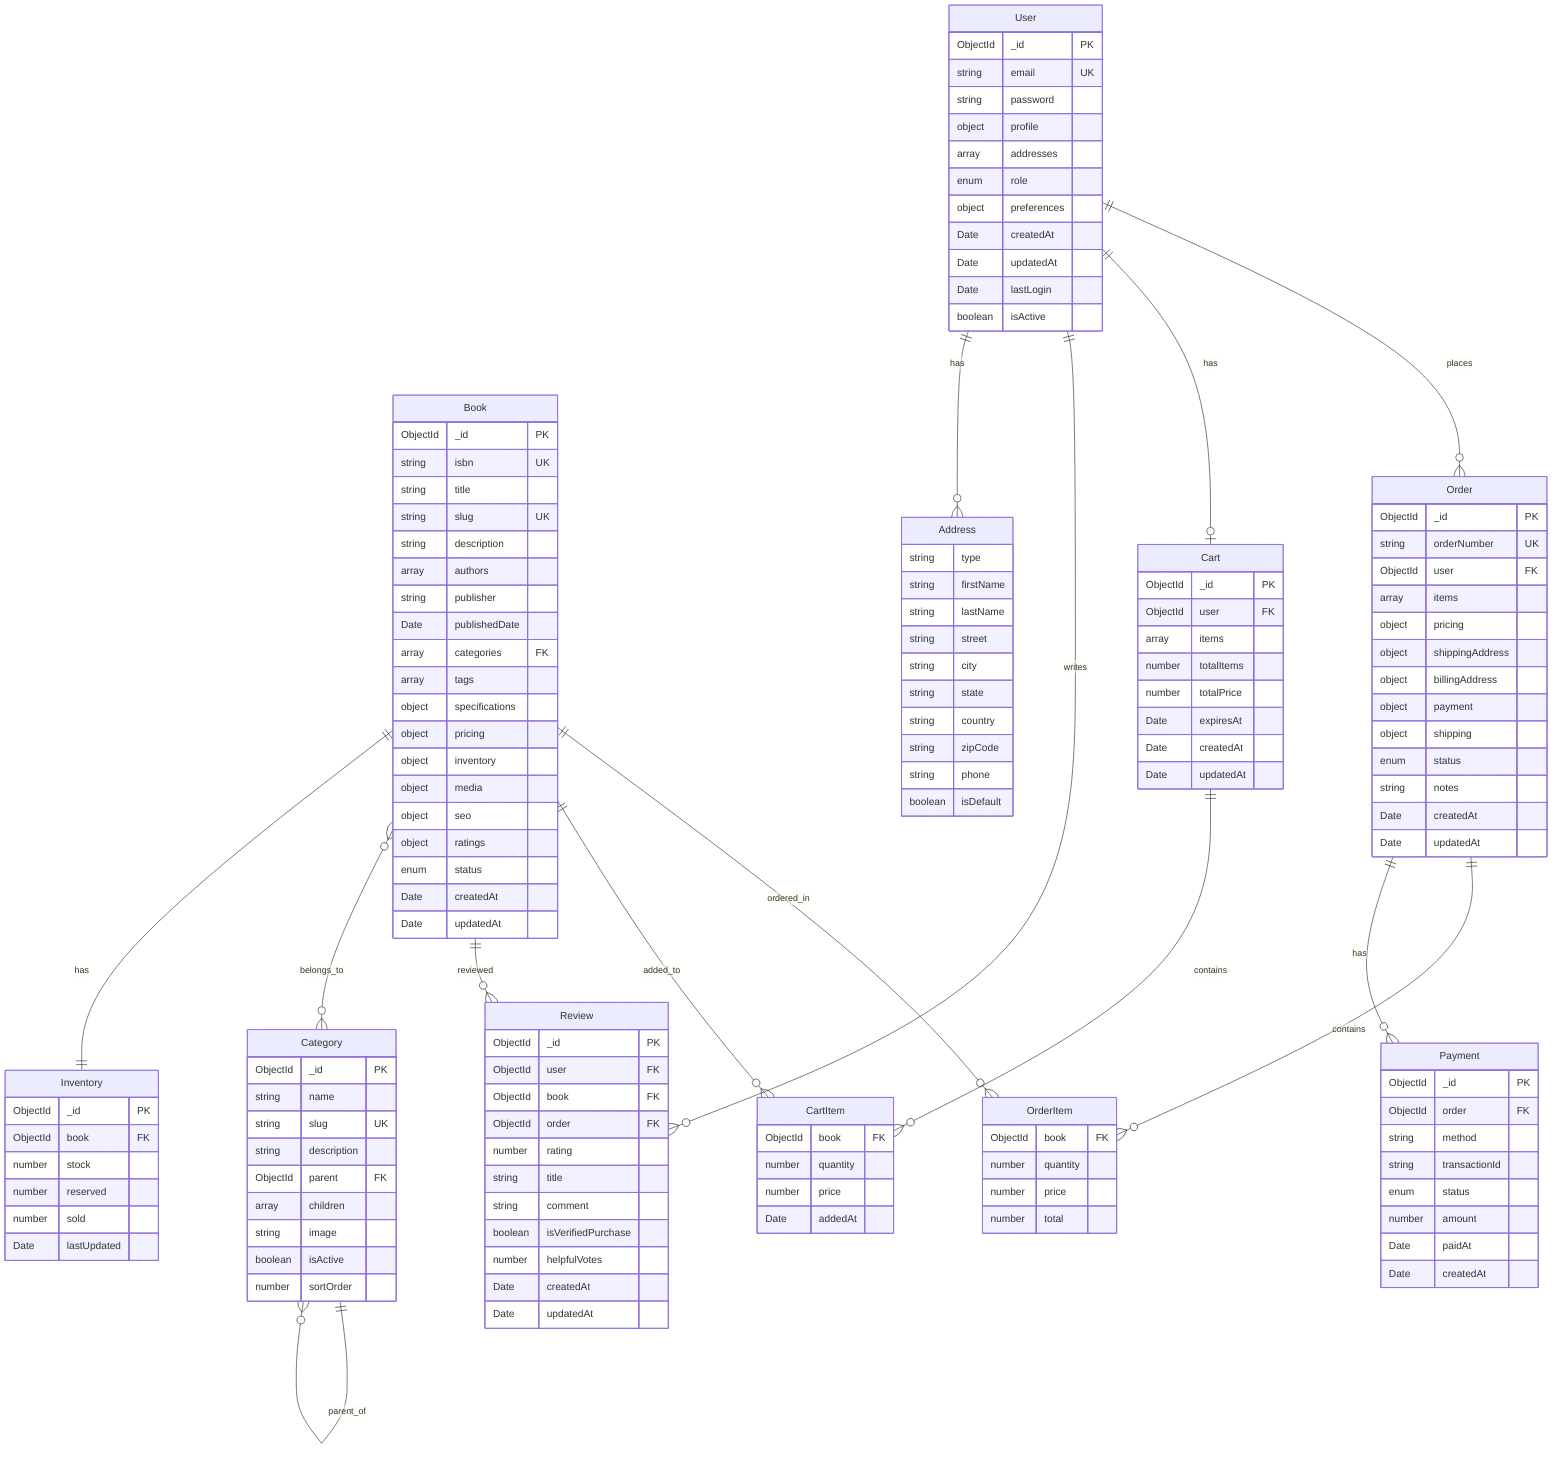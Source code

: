 erDiagram
    User {
        ObjectId _id PK
        string email UK
        string password
        object profile
        array addresses
        enum role
        object preferences
        Date createdAt
        Date updatedAt
        Date lastLogin
        boolean isActive
    }
    
    Book {
        ObjectId _id PK
        string isbn UK
        string title
        string slug UK
        string description
        array authors
        string publisher
        Date publishedDate
        array categories FK
        array tags
        object specifications
        object pricing
        object inventory
        object media
        object seo
        object ratings
        enum status
        Date createdAt
        Date updatedAt
    }
    
    Category {
        ObjectId _id PK
        string name
        string slug UK
        string description
        ObjectId parent FK
        array children
        string image
        boolean isActive
        number sortOrder
    }
    
    Order {
        ObjectId _id PK
        string orderNumber UK
        ObjectId user FK
        array items
        object pricing
        object shippingAddress
        object billingAddress
        object payment
        object shipping
        enum status
        string notes
        Date createdAt
        Date updatedAt
    }
    
    OrderItem {
        ObjectId book FK
        number quantity
        number price
        number total
    }
    
    Cart {
        ObjectId _id PK
        ObjectId user FK
        array items
        number totalItems
        number totalPrice
        Date expiresAt
        Date createdAt
        Date updatedAt
    }
    
    CartItem {
        ObjectId book FK
        number quantity
        number price
        Date addedAt
    }
    
    Review {
        ObjectId _id PK
        ObjectId user FK
        ObjectId book FK
        ObjectId order FK
        number rating
        string title
        string comment
        boolean isVerifiedPurchase
        number helpfulVotes
        Date createdAt
        Date updatedAt
    }
    
    Address {
        string type
        string firstName
        string lastName
        string street
        string city
        string state
        string country
        string zipCode
        string phone
        boolean isDefault
    }
    
    Payment {
        ObjectId _id PK
        ObjectId order FK
        string method
        string transactionId
        enum status
        number amount
        Date paidAt
        Date createdAt
    }
    
    Inventory {
        ObjectId _id PK
        ObjectId book FK
        number stock
        number reserved
        number sold
        Date lastUpdated
    }
    
    %% Relationships
    User ||--o{ Order : "places"
    User ||--o| Cart : "has"
    User ||--o{ Review : "writes"
    User ||--o{ Address : "has"
    
    Book ||--o{ OrderItem : "ordered_in"
    Book ||--o{ CartItem : "added_to"
    Book ||--o{ Review : "reviewed"
    Book }o--o{ Category : "belongs_to"
    Book ||--|| Inventory : "has"
    
    Category ||--o{ Category : "parent_of"
    
    Order ||--o{ OrderItem : "contains"
    Order ||--o{ Payment : "has"
    
    Cart ||--o{ CartItem : "contains"